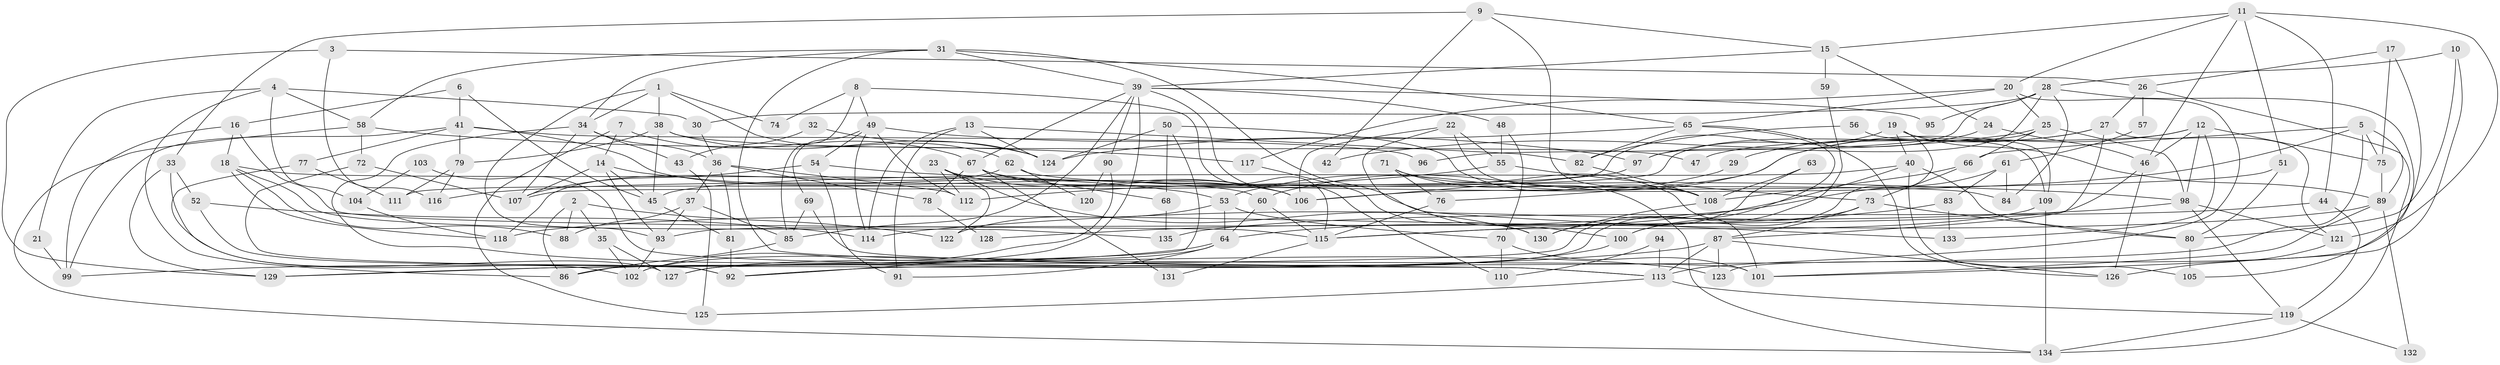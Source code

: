 // coarse degree distribution, {5: 0.21739130434782608, 8: 0.07608695652173914, 3: 0.1956521739130435, 4: 0.16304347826086957, 9: 0.043478260869565216, 6: 0.08695652173913043, 10: 0.021739130434782608, 2: 0.10869565217391304, 7: 0.08695652173913043}
// Generated by graph-tools (version 1.1) at 2025/52/02/27/25 19:52:09]
// undirected, 135 vertices, 270 edges
graph export_dot {
graph [start="1"]
  node [color=gray90,style=filled];
  1;
  2;
  3;
  4;
  5;
  6;
  7;
  8;
  9;
  10;
  11;
  12;
  13;
  14;
  15;
  16;
  17;
  18;
  19;
  20;
  21;
  22;
  23;
  24;
  25;
  26;
  27;
  28;
  29;
  30;
  31;
  32;
  33;
  34;
  35;
  36;
  37;
  38;
  39;
  40;
  41;
  42;
  43;
  44;
  45;
  46;
  47;
  48;
  49;
  50;
  51;
  52;
  53;
  54;
  55;
  56;
  57;
  58;
  59;
  60;
  61;
  62;
  63;
  64;
  65;
  66;
  67;
  68;
  69;
  70;
  71;
  72;
  73;
  74;
  75;
  76;
  77;
  78;
  79;
  80;
  81;
  82;
  83;
  84;
  85;
  86;
  87;
  88;
  89;
  90;
  91;
  92;
  93;
  94;
  95;
  96;
  97;
  98;
  99;
  100;
  101;
  102;
  103;
  104;
  105;
  106;
  107;
  108;
  109;
  110;
  111;
  112;
  113;
  114;
  115;
  116;
  117;
  118;
  119;
  120;
  121;
  122;
  123;
  124;
  125;
  126;
  127;
  128;
  129;
  130;
  131;
  132;
  133;
  134;
  135;
  1 -- 34;
  1 -- 93;
  1 -- 38;
  1 -- 62;
  1 -- 74;
  2 -- 88;
  2 -- 86;
  2 -- 35;
  2 -- 122;
  3 -- 129;
  3 -- 116;
  3 -- 26;
  4 -- 86;
  4 -- 58;
  4 -- 21;
  4 -- 30;
  4 -- 104;
  5 -- 66;
  5 -- 89;
  5 -- 75;
  5 -- 92;
  5 -- 116;
  6 -- 16;
  6 -- 45;
  6 -- 41;
  7 -- 67;
  7 -- 14;
  7 -- 125;
  8 -- 49;
  8 -- 115;
  8 -- 74;
  8 -- 85;
  9 -- 33;
  9 -- 15;
  9 -- 42;
  9 -- 108;
  10 -- 80;
  10 -- 101;
  10 -- 28;
  11 -- 46;
  11 -- 121;
  11 -- 15;
  11 -- 20;
  11 -- 44;
  11 -- 51;
  12 -- 98;
  12 -- 75;
  12 -- 46;
  12 -- 47;
  12 -- 60;
  12 -- 133;
  13 -- 82;
  13 -- 114;
  13 -- 91;
  13 -- 124;
  14 -- 45;
  14 -- 93;
  14 -- 53;
  14 -- 107;
  15 -- 39;
  15 -- 24;
  15 -- 59;
  16 -- 115;
  16 -- 18;
  16 -- 99;
  17 -- 75;
  17 -- 123;
  17 -- 26;
  18 -- 60;
  18 -- 135;
  18 -- 88;
  18 -- 118;
  19 -- 109;
  19 -- 40;
  19 -- 89;
  19 -- 100;
  19 -- 111;
  20 -- 25;
  20 -- 65;
  20 -- 113;
  20 -- 117;
  21 -- 99;
  22 -- 55;
  22 -- 106;
  22 -- 100;
  22 -- 108;
  23 -- 130;
  23 -- 106;
  23 -- 112;
  23 -- 122;
  24 -- 46;
  24 -- 97;
  25 -- 98;
  25 -- 107;
  25 -- 42;
  25 -- 66;
  26 -- 27;
  26 -- 57;
  26 -- 134;
  27 -- 121;
  27 -- 29;
  27 -- 76;
  27 -- 87;
  28 -- 30;
  28 -- 84;
  28 -- 95;
  28 -- 96;
  28 -- 97;
  28 -- 105;
  29 -- 53;
  30 -- 36;
  31 -- 113;
  31 -- 65;
  31 -- 34;
  31 -- 39;
  31 -- 58;
  31 -- 133;
  32 -- 124;
  32 -- 43;
  33 -- 129;
  33 -- 127;
  33 -- 52;
  34 -- 107;
  34 -- 36;
  34 -- 43;
  34 -- 123;
  35 -- 102;
  35 -- 127;
  36 -- 81;
  36 -- 37;
  36 -- 78;
  36 -- 112;
  37 -- 85;
  37 -- 88;
  37 -- 93;
  38 -- 124;
  38 -- 45;
  38 -- 47;
  38 -- 79;
  39 -- 92;
  39 -- 48;
  39 -- 67;
  39 -- 85;
  39 -- 90;
  39 -- 95;
  39 -- 110;
  40 -- 105;
  40 -- 64;
  40 -- 45;
  40 -- 80;
  41 -- 106;
  41 -- 77;
  41 -- 79;
  41 -- 96;
  41 -- 99;
  43 -- 125;
  44 -- 119;
  44 -- 135;
  45 -- 81;
  46 -- 93;
  46 -- 126;
  48 -- 55;
  48 -- 70;
  49 -- 97;
  49 -- 112;
  49 -- 54;
  49 -- 69;
  49 -- 114;
  50 -- 108;
  50 -- 124;
  50 -- 68;
  50 -- 129;
  51 -- 80;
  51 -- 106;
  52 -- 92;
  52 -- 114;
  53 -- 122;
  53 -- 64;
  53 -- 70;
  54 -- 91;
  54 -- 98;
  54 -- 107;
  55 -- 112;
  55 -- 73;
  56 -- 82;
  56 -- 109;
  57 -- 61;
  58 -- 134;
  58 -- 72;
  58 -- 117;
  59 -- 127;
  60 -- 64;
  60 -- 115;
  61 -- 83;
  61 -- 84;
  61 -- 128;
  62 -- 118;
  62 -- 84;
  62 -- 120;
  63 -- 130;
  63 -- 108;
  64 -- 99;
  64 -- 91;
  64 -- 102;
  65 -- 126;
  65 -- 82;
  65 -- 86;
  65 -- 124;
  66 -- 108;
  66 -- 73;
  67 -- 106;
  67 -- 68;
  67 -- 78;
  67 -- 131;
  68 -- 135;
  69 -- 85;
  69 -- 101;
  70 -- 101;
  70 -- 110;
  71 -- 134;
  71 -- 101;
  71 -- 76;
  72 -- 107;
  72 -- 92;
  73 -- 100;
  73 -- 80;
  73 -- 87;
  75 -- 89;
  76 -- 115;
  77 -- 111;
  77 -- 102;
  78 -- 128;
  79 -- 111;
  79 -- 116;
  80 -- 105;
  81 -- 92;
  82 -- 108;
  83 -- 133;
  83 -- 115;
  85 -- 86;
  87 -- 113;
  87 -- 123;
  87 -- 126;
  87 -- 129;
  89 -- 101;
  89 -- 118;
  89 -- 132;
  90 -- 102;
  90 -- 120;
  93 -- 102;
  94 -- 113;
  94 -- 110;
  97 -- 106;
  98 -- 114;
  98 -- 119;
  98 -- 121;
  100 -- 127;
  103 -- 104;
  103 -- 113;
  104 -- 118;
  108 -- 130;
  109 -- 115;
  109 -- 134;
  113 -- 119;
  113 -- 125;
  115 -- 131;
  117 -- 130;
  119 -- 132;
  119 -- 134;
  121 -- 126;
}
